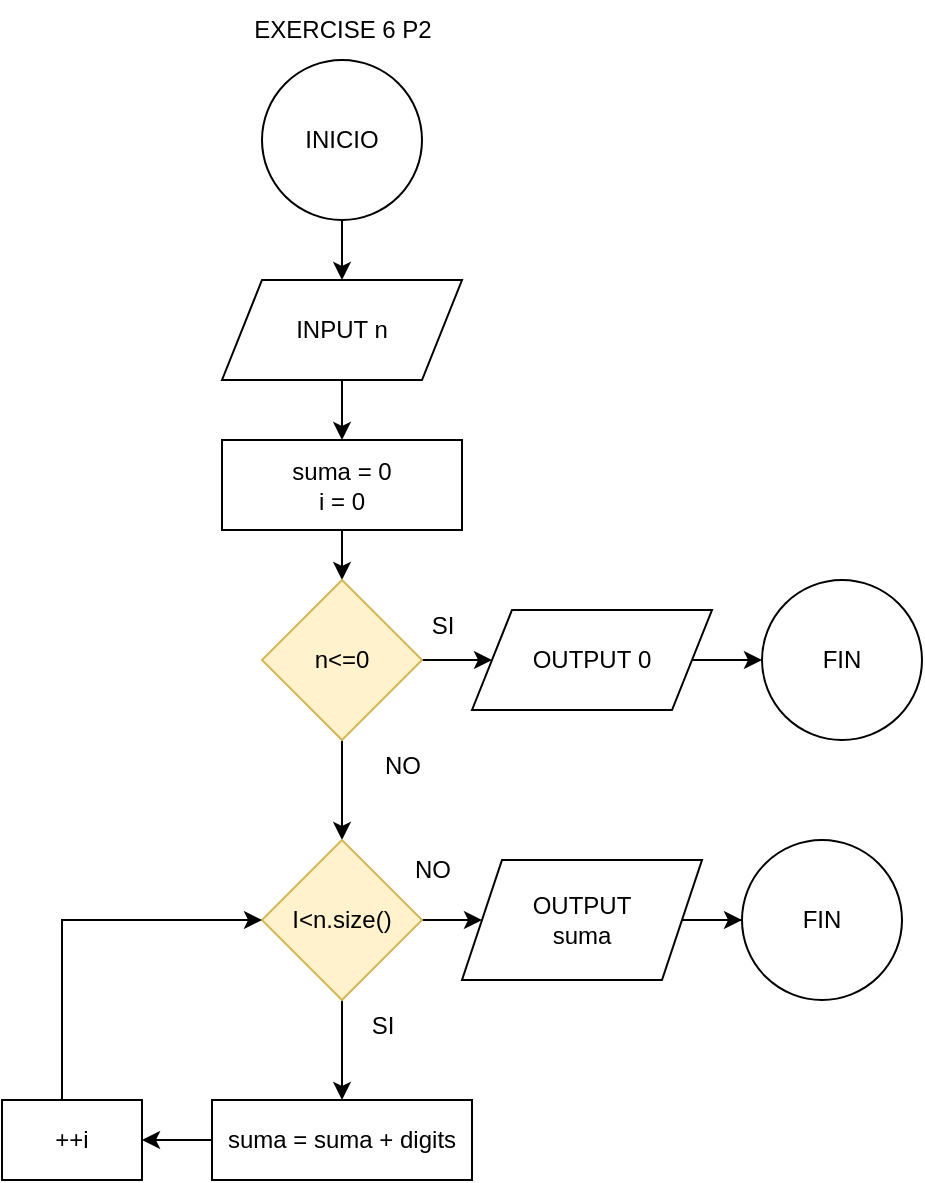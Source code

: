 <mxfile version="24.4.0" type="device">
  <diagram name="EXERCISE-1" id="7WXvErT6jwQCl5LBhXy7">
    <mxGraphModel dx="978" dy="531" grid="1" gridSize="10" guides="1" tooltips="1" connect="1" arrows="1" fold="1" page="1" pageScale="1" pageWidth="850" pageHeight="1100" math="0" shadow="0">
      <root>
        <mxCell id="0" />
        <mxCell id="1" parent="0" />
        <mxCell id="-hOMn0kYKFU-R9jvK8EN-38" value="EXERCISE 6 P2" style="text;html=1;align=center;verticalAlign=middle;resizable=0;points=[];autosize=1;strokeColor=none;fillColor=none;" parent="1" vertex="1">
          <mxGeometry x="315" width="110" height="30" as="geometry" />
        </mxCell>
        <mxCell id="jAzLcmatW34AS9ptDqRP-906" style="edgeStyle=orthogonalEdgeStyle;rounded=0;orthogonalLoop=1;jettySize=auto;html=1;exitX=0;exitY=0.5;exitDx=0;exitDy=0;entryX=0;entryY=0.5;entryDx=0;entryDy=0;" edge="1" parent="1" source="jAzLcmatW34AS9ptDqRP-907">
          <mxGeometry relative="1" as="geometry">
            <mxPoint x="302.5" y="1310" as="targetPoint" />
            <Array as="points">
              <mxPoint x="-180" y="2250" />
              <mxPoint x="-180" y="1310" />
            </Array>
          </mxGeometry>
        </mxCell>
        <mxCell id="jAzLcmatW34AS9ptDqRP-910" value="" style="edgeStyle=orthogonalEdgeStyle;rounded=0;orthogonalLoop=1;jettySize=auto;html=1;" edge="1" parent="1" source="jAzLcmatW34AS9ptDqRP-911" target="jAzLcmatW34AS9ptDqRP-913">
          <mxGeometry relative="1" as="geometry" />
        </mxCell>
        <mxCell id="jAzLcmatW34AS9ptDqRP-911" value="INICIO" style="ellipse;whiteSpace=wrap;html=1;" vertex="1" parent="1">
          <mxGeometry x="330" y="30" width="80" height="80" as="geometry" />
        </mxCell>
        <mxCell id="jAzLcmatW34AS9ptDqRP-912" value="" style="edgeStyle=orthogonalEdgeStyle;rounded=0;orthogonalLoop=1;jettySize=auto;html=1;" edge="1" parent="1" source="jAzLcmatW34AS9ptDqRP-913" target="jAzLcmatW34AS9ptDqRP-915">
          <mxGeometry relative="1" as="geometry" />
        </mxCell>
        <mxCell id="jAzLcmatW34AS9ptDqRP-913" value="INPUT n" style="shape=parallelogram;perimeter=parallelogramPerimeter;whiteSpace=wrap;html=1;fixedSize=1;" vertex="1" parent="1">
          <mxGeometry x="310" y="140" width="120" height="50" as="geometry" />
        </mxCell>
        <mxCell id="jAzLcmatW34AS9ptDqRP-914" value="" style="edgeStyle=orthogonalEdgeStyle;rounded=0;orthogonalLoop=1;jettySize=auto;html=1;" edge="1" parent="1" source="jAzLcmatW34AS9ptDqRP-915" target="jAzLcmatW34AS9ptDqRP-918">
          <mxGeometry relative="1" as="geometry" />
        </mxCell>
        <mxCell id="jAzLcmatW34AS9ptDqRP-915" value="suma = 0&lt;div&gt;i = 0&lt;/div&gt;" style="whiteSpace=wrap;html=1;" vertex="1" parent="1">
          <mxGeometry x="310" y="220" width="120" height="45" as="geometry" />
        </mxCell>
        <mxCell id="jAzLcmatW34AS9ptDqRP-916" value="" style="edgeStyle=orthogonalEdgeStyle;rounded=0;orthogonalLoop=1;jettySize=auto;html=1;" edge="1" parent="1" source="jAzLcmatW34AS9ptDqRP-918" target="jAzLcmatW34AS9ptDqRP-920">
          <mxGeometry relative="1" as="geometry" />
        </mxCell>
        <mxCell id="jAzLcmatW34AS9ptDqRP-917" value="" style="edgeStyle=orthogonalEdgeStyle;rounded=0;orthogonalLoop=1;jettySize=auto;html=1;" edge="1" parent="1" source="jAzLcmatW34AS9ptDqRP-918" target="jAzLcmatW34AS9ptDqRP-925">
          <mxGeometry relative="1" as="geometry" />
        </mxCell>
        <mxCell id="jAzLcmatW34AS9ptDqRP-918" value="n&amp;lt;=0" style="rhombus;whiteSpace=wrap;html=1;fillColor=#fff2cc;strokeColor=#d6b656;" vertex="1" parent="1">
          <mxGeometry x="330" y="290" width="80" height="80" as="geometry" />
        </mxCell>
        <mxCell id="jAzLcmatW34AS9ptDqRP-919" value="" style="edgeStyle=orthogonalEdgeStyle;rounded=0;orthogonalLoop=1;jettySize=auto;html=1;" edge="1" parent="1" source="jAzLcmatW34AS9ptDqRP-920" target="jAzLcmatW34AS9ptDqRP-926">
          <mxGeometry relative="1" as="geometry" />
        </mxCell>
        <mxCell id="jAzLcmatW34AS9ptDqRP-920" value="OUTPUT&amp;nbsp;&lt;span style=&quot;background-color: initial;&quot;&gt;0&lt;/span&gt;" style="shape=parallelogram;perimeter=parallelogramPerimeter;whiteSpace=wrap;html=1;fixedSize=1;" vertex="1" parent="1">
          <mxGeometry x="435" y="305" width="120" height="50" as="geometry" />
        </mxCell>
        <mxCell id="jAzLcmatW34AS9ptDqRP-921" value="SI" style="text;html=1;align=center;verticalAlign=middle;resizable=0;points=[];autosize=1;strokeColor=none;fillColor=none;" vertex="1" parent="1">
          <mxGeometry x="405" y="298" width="30" height="30" as="geometry" />
        </mxCell>
        <mxCell id="jAzLcmatW34AS9ptDqRP-922" value="NO" style="text;html=1;align=center;verticalAlign=middle;resizable=0;points=[];autosize=1;strokeColor=none;fillColor=none;" vertex="1" parent="1">
          <mxGeometry x="380" y="368" width="40" height="30" as="geometry" />
        </mxCell>
        <mxCell id="jAzLcmatW34AS9ptDqRP-923" value="" style="edgeStyle=orthogonalEdgeStyle;rounded=0;orthogonalLoop=1;jettySize=auto;html=1;" edge="1" parent="1" source="jAzLcmatW34AS9ptDqRP-925" target="jAzLcmatW34AS9ptDqRP-928">
          <mxGeometry relative="1" as="geometry" />
        </mxCell>
        <mxCell id="jAzLcmatW34AS9ptDqRP-924" value="" style="edgeStyle=orthogonalEdgeStyle;rounded=0;orthogonalLoop=1;jettySize=auto;html=1;" edge="1" parent="1" source="jAzLcmatW34AS9ptDqRP-925" target="jAzLcmatW34AS9ptDqRP-933">
          <mxGeometry relative="1" as="geometry" />
        </mxCell>
        <mxCell id="jAzLcmatW34AS9ptDqRP-925" value="I&amp;lt;n.size()" style="rhombus;whiteSpace=wrap;html=1;fillColor=#fff2cc;strokeColor=#d6b656;" vertex="1" parent="1">
          <mxGeometry x="330" y="420" width="80" height="80" as="geometry" />
        </mxCell>
        <mxCell id="jAzLcmatW34AS9ptDqRP-926" value="FIN" style="ellipse;whiteSpace=wrap;html=1;" vertex="1" parent="1">
          <mxGeometry x="580" y="290" width="80" height="80" as="geometry" />
        </mxCell>
        <mxCell id="jAzLcmatW34AS9ptDqRP-927" value="" style="edgeStyle=orthogonalEdgeStyle;rounded=0;orthogonalLoop=1;jettySize=auto;html=1;" edge="1" parent="1" source="jAzLcmatW34AS9ptDqRP-928" target="jAzLcmatW34AS9ptDqRP-930">
          <mxGeometry relative="1" as="geometry" />
        </mxCell>
        <mxCell id="jAzLcmatW34AS9ptDqRP-928" value="suma = suma + digits" style="whiteSpace=wrap;html=1;" vertex="1" parent="1">
          <mxGeometry x="305" y="550" width="130" height="40" as="geometry" />
        </mxCell>
        <mxCell id="jAzLcmatW34AS9ptDqRP-929" value="SI" style="text;html=1;align=center;verticalAlign=middle;resizable=0;points=[];autosize=1;strokeColor=none;fillColor=none;" vertex="1" parent="1">
          <mxGeometry x="375" y="498" width="30" height="30" as="geometry" />
        </mxCell>
        <mxCell id="jAzLcmatW34AS9ptDqRP-930" value="++i" style="whiteSpace=wrap;html=1;" vertex="1" parent="1">
          <mxGeometry x="200" y="550" width="70" height="40" as="geometry" />
        </mxCell>
        <mxCell id="jAzLcmatW34AS9ptDqRP-931" style="edgeStyle=orthogonalEdgeStyle;rounded=0;orthogonalLoop=1;jettySize=auto;html=1;entryX=0;entryY=0.5;entryDx=0;entryDy=0;" edge="1" parent="1" source="jAzLcmatW34AS9ptDqRP-930" target="jAzLcmatW34AS9ptDqRP-925">
          <mxGeometry relative="1" as="geometry">
            <Array as="points">
              <mxPoint x="230" y="460" />
            </Array>
          </mxGeometry>
        </mxCell>
        <mxCell id="jAzLcmatW34AS9ptDqRP-932" value="" style="edgeStyle=orthogonalEdgeStyle;rounded=0;orthogonalLoop=1;jettySize=auto;html=1;" edge="1" parent="1" source="jAzLcmatW34AS9ptDqRP-933" target="jAzLcmatW34AS9ptDqRP-935">
          <mxGeometry relative="1" as="geometry" />
        </mxCell>
        <mxCell id="jAzLcmatW34AS9ptDqRP-933" value="OUTPUT&lt;div&gt;suma&lt;/div&gt;" style="shape=parallelogram;perimeter=parallelogramPerimeter;whiteSpace=wrap;html=1;fixedSize=1;" vertex="1" parent="1">
          <mxGeometry x="430" y="430" width="120" height="60" as="geometry" />
        </mxCell>
        <mxCell id="jAzLcmatW34AS9ptDqRP-934" value="NO" style="text;html=1;align=center;verticalAlign=middle;resizable=0;points=[];autosize=1;strokeColor=none;fillColor=none;" vertex="1" parent="1">
          <mxGeometry x="395" y="420" width="40" height="30" as="geometry" />
        </mxCell>
        <mxCell id="jAzLcmatW34AS9ptDqRP-935" value="FIN" style="ellipse;whiteSpace=wrap;html=1;" vertex="1" parent="1">
          <mxGeometry x="570" y="420" width="80" height="80" as="geometry" />
        </mxCell>
      </root>
    </mxGraphModel>
  </diagram>
</mxfile>
